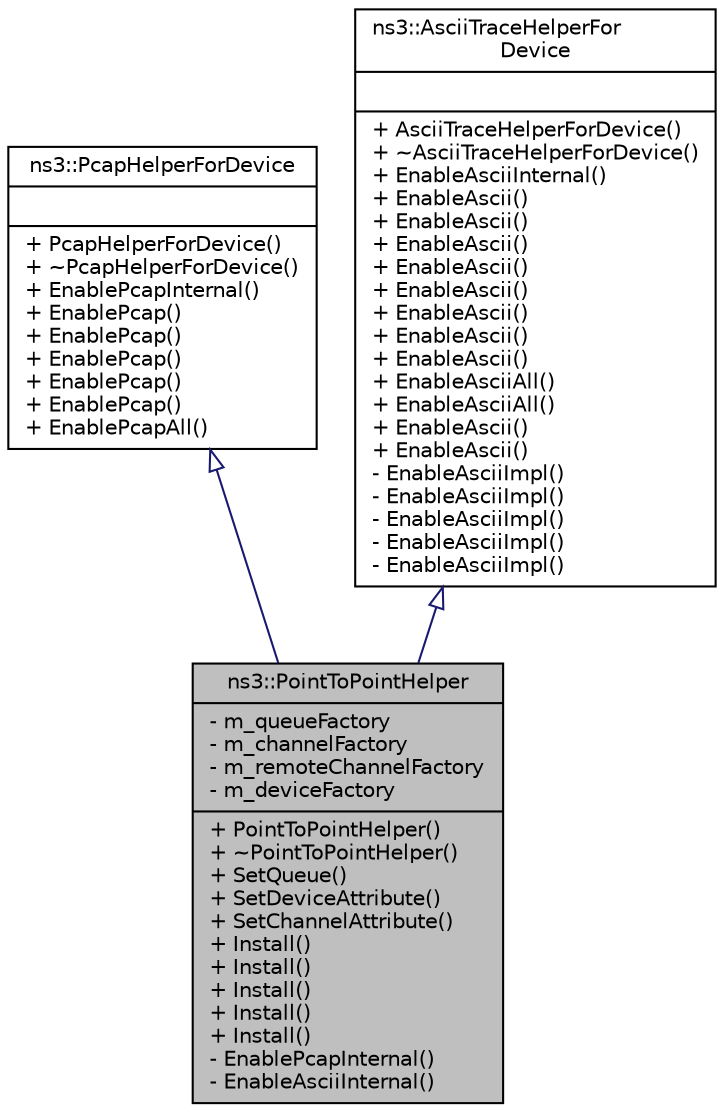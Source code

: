 digraph "ns3::PointToPointHelper"
{
  edge [fontname="Helvetica",fontsize="10",labelfontname="Helvetica",labelfontsize="10"];
  node [fontname="Helvetica",fontsize="10",shape=record];
  Node1 [label="{ns3::PointToPointHelper\n|- m_queueFactory\l- m_channelFactory\l- m_remoteChannelFactory\l- m_deviceFactory\l|+ PointToPointHelper()\l+ ~PointToPointHelper()\l+ SetQueue()\l+ SetDeviceAttribute()\l+ SetChannelAttribute()\l+ Install()\l+ Install()\l+ Install()\l+ Install()\l+ Install()\l- EnablePcapInternal()\l- EnableAsciiInternal()\l}",height=0.2,width=0.4,color="black", fillcolor="grey75", style="filled", fontcolor="black"];
  Node2 -> Node1 [dir="back",color="midnightblue",fontsize="10",style="solid",arrowtail="onormal"];
  Node2 [label="{ns3::PcapHelperForDevice\n||+ PcapHelperForDevice()\l+ ~PcapHelperForDevice()\l+ EnablePcapInternal()\l+ EnablePcap()\l+ EnablePcap()\l+ EnablePcap()\l+ EnablePcap()\l+ EnablePcap()\l+ EnablePcapAll()\l}",height=0.2,width=0.4,color="black", fillcolor="white", style="filled",URL="$d5/d03/classns3_1_1PcapHelperForDevice.html",tooltip="Base class providing common user-level pcap operations for helpers representing net devices..."];
  Node3 -> Node1 [dir="back",color="midnightblue",fontsize="10",style="solid",arrowtail="onormal"];
  Node3 [label="{ns3::AsciiTraceHelperFor\lDevice\n||+ AsciiTraceHelperForDevice()\l+ ~AsciiTraceHelperForDevice()\l+ EnableAsciiInternal()\l+ EnableAscii()\l+ EnableAscii()\l+ EnableAscii()\l+ EnableAscii()\l+ EnableAscii()\l+ EnableAscii()\l+ EnableAscii()\l+ EnableAscii()\l+ EnableAsciiAll()\l+ EnableAsciiAll()\l+ EnableAscii()\l+ EnableAscii()\l- EnableAsciiImpl()\l- EnableAsciiImpl()\l- EnableAsciiImpl()\l- EnableAsciiImpl()\l- EnableAsciiImpl()\l}",height=0.2,width=0.4,color="black", fillcolor="white", style="filled",URL="$dd/daf/classns3_1_1AsciiTraceHelperForDevice.html",tooltip="Base class providing common user-level ascii trace operations for helpers representing net devices..."];
}
